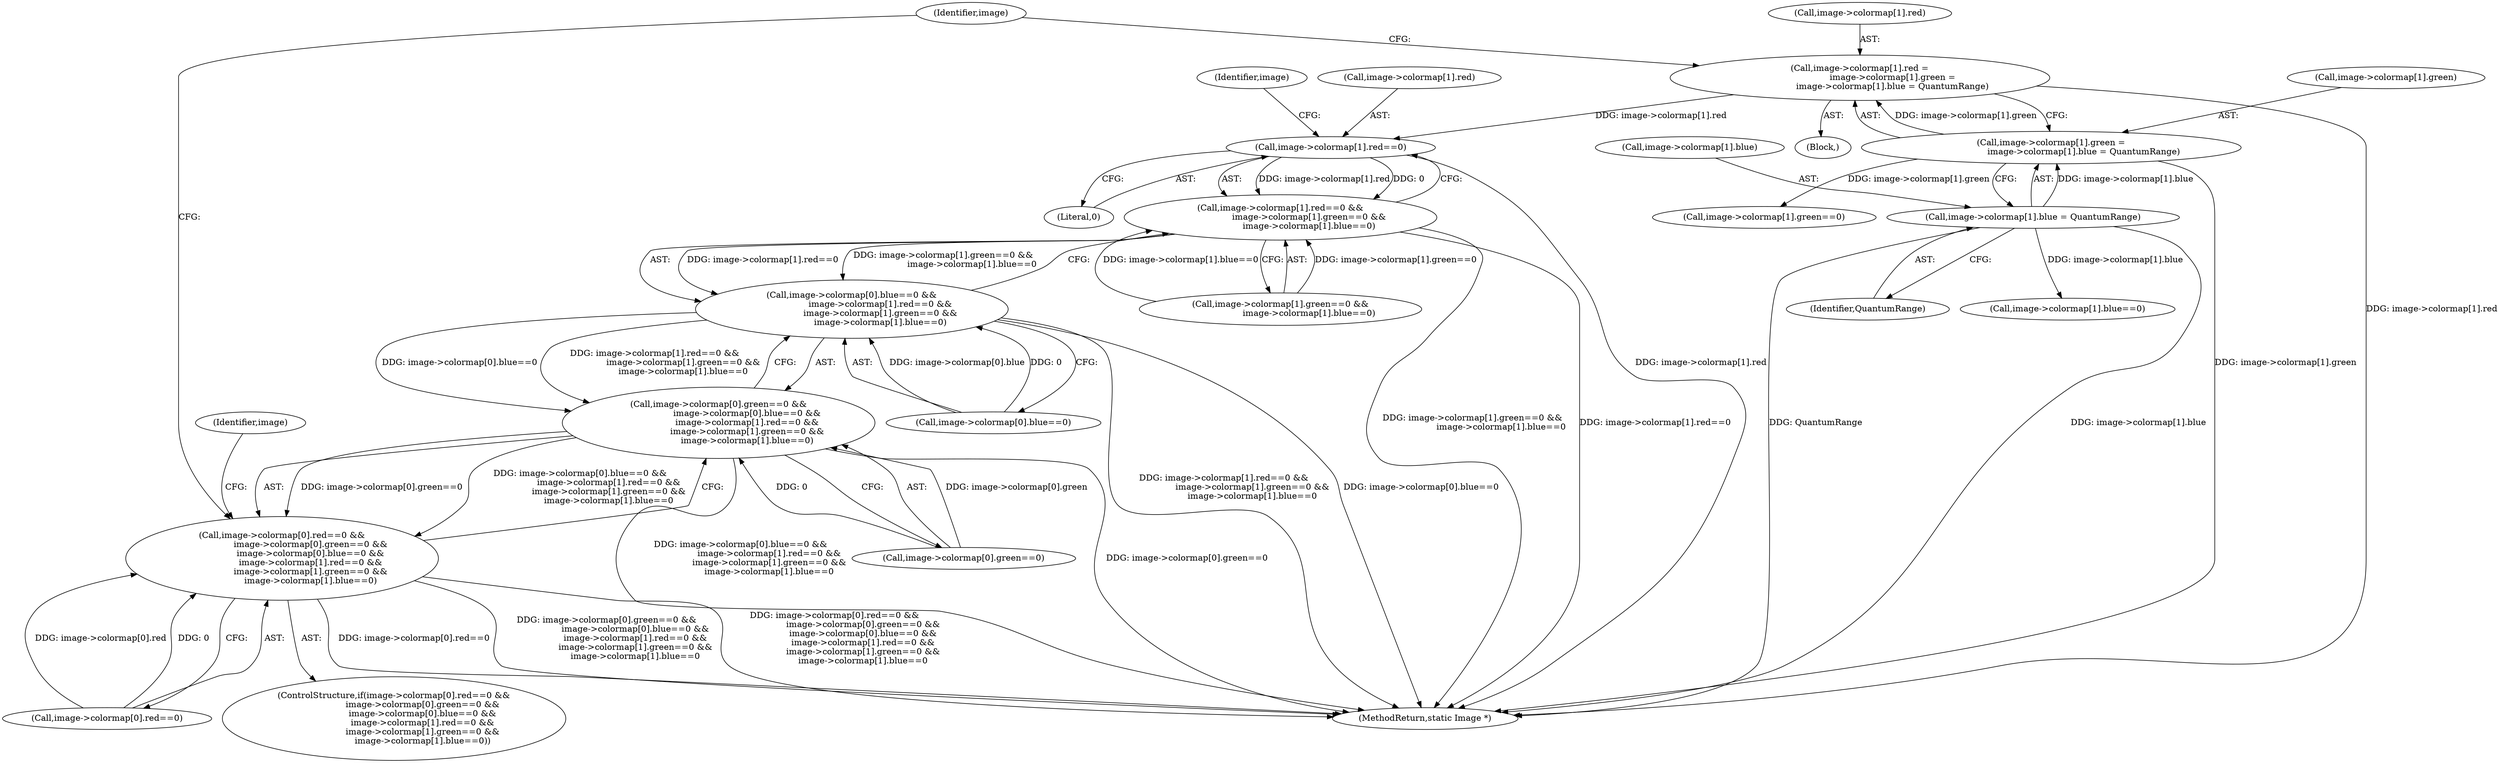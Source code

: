 digraph "0_ImageMagick_fc43974d34318c834fbf78570ca1a3764ed8c7d7@pointer" {
"1000999" [label="(Call,image->colormap[1].red =\n                        image->colormap[1].green =\n                        image->colormap[1].blue = QuantumRange)"];
"1001007" [label="(Call,image->colormap[1].green =\n                        image->colormap[1].blue = QuantumRange)"];
"1001015" [label="(Call,image->colormap[1].blue = QuantumRange)"];
"1000970" [label="(Call,image->colormap[1].red==0)"];
"1000969" [label="(Call,image->colormap[1].red==0 &&\n                     image->colormap[1].green==0 &&\n                     image->colormap[1].blue==0)"];
"1000959" [label="(Call,image->colormap[0].blue==0 &&\n                     image->colormap[1].red==0 &&\n                     image->colormap[1].green==0 &&\n                     image->colormap[1].blue==0)"];
"1000949" [label="(Call,image->colormap[0].green==0 &&\n                     image->colormap[0].blue==0 &&\n                     image->colormap[1].red==0 &&\n                     image->colormap[1].green==0 &&\n                     image->colormap[1].blue==0)"];
"1000939" [label="(Call,image->colormap[0].red==0 &&\n                     image->colormap[0].green==0 &&\n                     image->colormap[0].blue==0 &&\n                     image->colormap[1].red==0 &&\n                     image->colormap[1].green==0 &&\n                     image->colormap[1].blue==0)"];
"1000960" [label="(Call,image->colormap[0].blue==0)"];
"1001027" [label="(Identifier,image)"];
"1000989" [label="(Call,image->colormap[1].blue==0)"];
"1001003" [label="(Identifier,image)"];
"1001015" [label="(Call,image->colormap[1].blue = QuantumRange)"];
"1001007" [label="(Call,image->colormap[1].green =\n                        image->colormap[1].blue = QuantumRange)"];
"1000969" [label="(Call,image->colormap[1].red==0 &&\n                     image->colormap[1].green==0 &&\n                     image->colormap[1].blue==0)"];
"1001000" [label="(Call,image->colormap[1].red)"];
"1001942" [label="(MethodReturn,static Image *)"];
"1000999" [label="(Call,image->colormap[1].red =\n                        image->colormap[1].green =\n                        image->colormap[1].blue = QuantumRange)"];
"1000980" [label="(Call,image->colormap[1].green==0)"];
"1000939" [label="(Call,image->colormap[0].red==0 &&\n                     image->colormap[0].green==0 &&\n                     image->colormap[0].blue==0 &&\n                     image->colormap[1].red==0 &&\n                     image->colormap[1].green==0 &&\n                     image->colormap[1].blue==0)"];
"1000978" [label="(Literal,0)"];
"1000959" [label="(Call,image->colormap[0].blue==0 &&\n                     image->colormap[1].red==0 &&\n                     image->colormap[1].green==0 &&\n                     image->colormap[1].blue==0)"];
"1001016" [label="(Call,image->colormap[1].blue)"];
"1000979" [label="(Call,image->colormap[1].green==0 &&\n                     image->colormap[1].blue==0)"];
"1001023" [label="(Identifier,QuantumRange)"];
"1001008" [label="(Call,image->colormap[1].green)"];
"1000950" [label="(Call,image->colormap[0].green==0)"];
"1000940" [label="(Call,image->colormap[0].red==0)"];
"1000998" [label="(Block,)"];
"1000984" [label="(Identifier,image)"];
"1000970" [label="(Call,image->colormap[1].red==0)"];
"1000971" [label="(Call,image->colormap[1].red)"];
"1000938" [label="(ControlStructure,if(image->colormap[0].red==0 &&\n                     image->colormap[0].green==0 &&\n                     image->colormap[0].blue==0 &&\n                     image->colormap[1].red==0 &&\n                     image->colormap[1].green==0 &&\n                     image->colormap[1].blue==0))"];
"1000949" [label="(Call,image->colormap[0].green==0 &&\n                     image->colormap[0].blue==0 &&\n                     image->colormap[1].red==0 &&\n                     image->colormap[1].green==0 &&\n                     image->colormap[1].blue==0)"];
"1000999" -> "1000998"  [label="AST: "];
"1000999" -> "1001007"  [label="CFG: "];
"1001000" -> "1000999"  [label="AST: "];
"1001007" -> "1000999"  [label="AST: "];
"1001027" -> "1000999"  [label="CFG: "];
"1000999" -> "1001942"  [label="DDG: image->colormap[1].red"];
"1000999" -> "1000970"  [label="DDG: image->colormap[1].red"];
"1001007" -> "1000999"  [label="DDG: image->colormap[1].green"];
"1001007" -> "1001015"  [label="CFG: "];
"1001008" -> "1001007"  [label="AST: "];
"1001015" -> "1001007"  [label="AST: "];
"1001007" -> "1001942"  [label="DDG: image->colormap[1].green"];
"1001007" -> "1000980"  [label="DDG: image->colormap[1].green"];
"1001015" -> "1001007"  [label="DDG: image->colormap[1].blue"];
"1001015" -> "1001023"  [label="CFG: "];
"1001016" -> "1001015"  [label="AST: "];
"1001023" -> "1001015"  [label="AST: "];
"1001015" -> "1001942"  [label="DDG: image->colormap[1].blue"];
"1001015" -> "1001942"  [label="DDG: QuantumRange"];
"1001015" -> "1000989"  [label="DDG: image->colormap[1].blue"];
"1000970" -> "1000969"  [label="AST: "];
"1000970" -> "1000978"  [label="CFG: "];
"1000971" -> "1000970"  [label="AST: "];
"1000978" -> "1000970"  [label="AST: "];
"1000984" -> "1000970"  [label="CFG: "];
"1000969" -> "1000970"  [label="CFG: "];
"1000970" -> "1001942"  [label="DDG: image->colormap[1].red"];
"1000970" -> "1000969"  [label="DDG: image->colormap[1].red"];
"1000970" -> "1000969"  [label="DDG: 0"];
"1000969" -> "1000959"  [label="AST: "];
"1000969" -> "1000979"  [label="CFG: "];
"1000979" -> "1000969"  [label="AST: "];
"1000959" -> "1000969"  [label="CFG: "];
"1000969" -> "1001942"  [label="DDG: image->colormap[1].green==0 &&\n                     image->colormap[1].blue==0"];
"1000969" -> "1001942"  [label="DDG: image->colormap[1].red==0"];
"1000969" -> "1000959"  [label="DDG: image->colormap[1].red==0"];
"1000969" -> "1000959"  [label="DDG: image->colormap[1].green==0 &&\n                     image->colormap[1].blue==0"];
"1000979" -> "1000969"  [label="DDG: image->colormap[1].green==0"];
"1000979" -> "1000969"  [label="DDG: image->colormap[1].blue==0"];
"1000959" -> "1000949"  [label="AST: "];
"1000959" -> "1000960"  [label="CFG: "];
"1000960" -> "1000959"  [label="AST: "];
"1000949" -> "1000959"  [label="CFG: "];
"1000959" -> "1001942"  [label="DDG: image->colormap[1].red==0 &&\n                     image->colormap[1].green==0 &&\n                     image->colormap[1].blue==0"];
"1000959" -> "1001942"  [label="DDG: image->colormap[0].blue==0"];
"1000959" -> "1000949"  [label="DDG: image->colormap[0].blue==0"];
"1000959" -> "1000949"  [label="DDG: image->colormap[1].red==0 &&\n                     image->colormap[1].green==0 &&\n                     image->colormap[1].blue==0"];
"1000960" -> "1000959"  [label="DDG: image->colormap[0].blue"];
"1000960" -> "1000959"  [label="DDG: 0"];
"1000949" -> "1000939"  [label="AST: "];
"1000949" -> "1000950"  [label="CFG: "];
"1000950" -> "1000949"  [label="AST: "];
"1000939" -> "1000949"  [label="CFG: "];
"1000949" -> "1001942"  [label="DDG: image->colormap[0].green==0"];
"1000949" -> "1001942"  [label="DDG: image->colormap[0].blue==0 &&\n                     image->colormap[1].red==0 &&\n                     image->colormap[1].green==0 &&\n                     image->colormap[1].blue==0"];
"1000949" -> "1000939"  [label="DDG: image->colormap[0].green==0"];
"1000949" -> "1000939"  [label="DDG: image->colormap[0].blue==0 &&\n                     image->colormap[1].red==0 &&\n                     image->colormap[1].green==0 &&\n                     image->colormap[1].blue==0"];
"1000950" -> "1000949"  [label="DDG: image->colormap[0].green"];
"1000950" -> "1000949"  [label="DDG: 0"];
"1000939" -> "1000938"  [label="AST: "];
"1000939" -> "1000940"  [label="CFG: "];
"1000940" -> "1000939"  [label="AST: "];
"1001003" -> "1000939"  [label="CFG: "];
"1001027" -> "1000939"  [label="CFG: "];
"1000939" -> "1001942"  [label="DDG: image->colormap[0].red==0 &&\n                     image->colormap[0].green==0 &&\n                     image->colormap[0].blue==0 &&\n                     image->colormap[1].red==0 &&\n                     image->colormap[1].green==0 &&\n                     image->colormap[1].blue==0"];
"1000939" -> "1001942"  [label="DDG: image->colormap[0].red==0"];
"1000939" -> "1001942"  [label="DDG: image->colormap[0].green==0 &&\n                     image->colormap[0].blue==0 &&\n                     image->colormap[1].red==0 &&\n                     image->colormap[1].green==0 &&\n                     image->colormap[1].blue==0"];
"1000940" -> "1000939"  [label="DDG: image->colormap[0].red"];
"1000940" -> "1000939"  [label="DDG: 0"];
}
